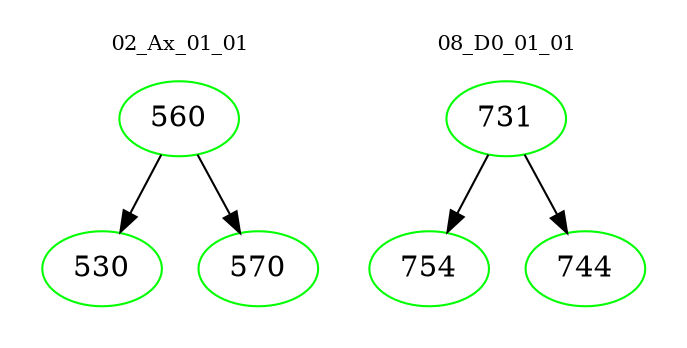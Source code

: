 digraph{
subgraph cluster_0 {
color = white
label = "02_Ax_01_01";
fontsize=10;
T0_560 [label="560", color="green"]
T0_560 -> T0_530 [color="black"]
T0_530 [label="530", color="green"]
T0_560 -> T0_570 [color="black"]
T0_570 [label="570", color="green"]
}
subgraph cluster_1 {
color = white
label = "08_D0_01_01";
fontsize=10;
T1_731 [label="731", color="green"]
T1_731 -> T1_754 [color="black"]
T1_754 [label="754", color="green"]
T1_731 -> T1_744 [color="black"]
T1_744 [label="744", color="green"]
}
}

